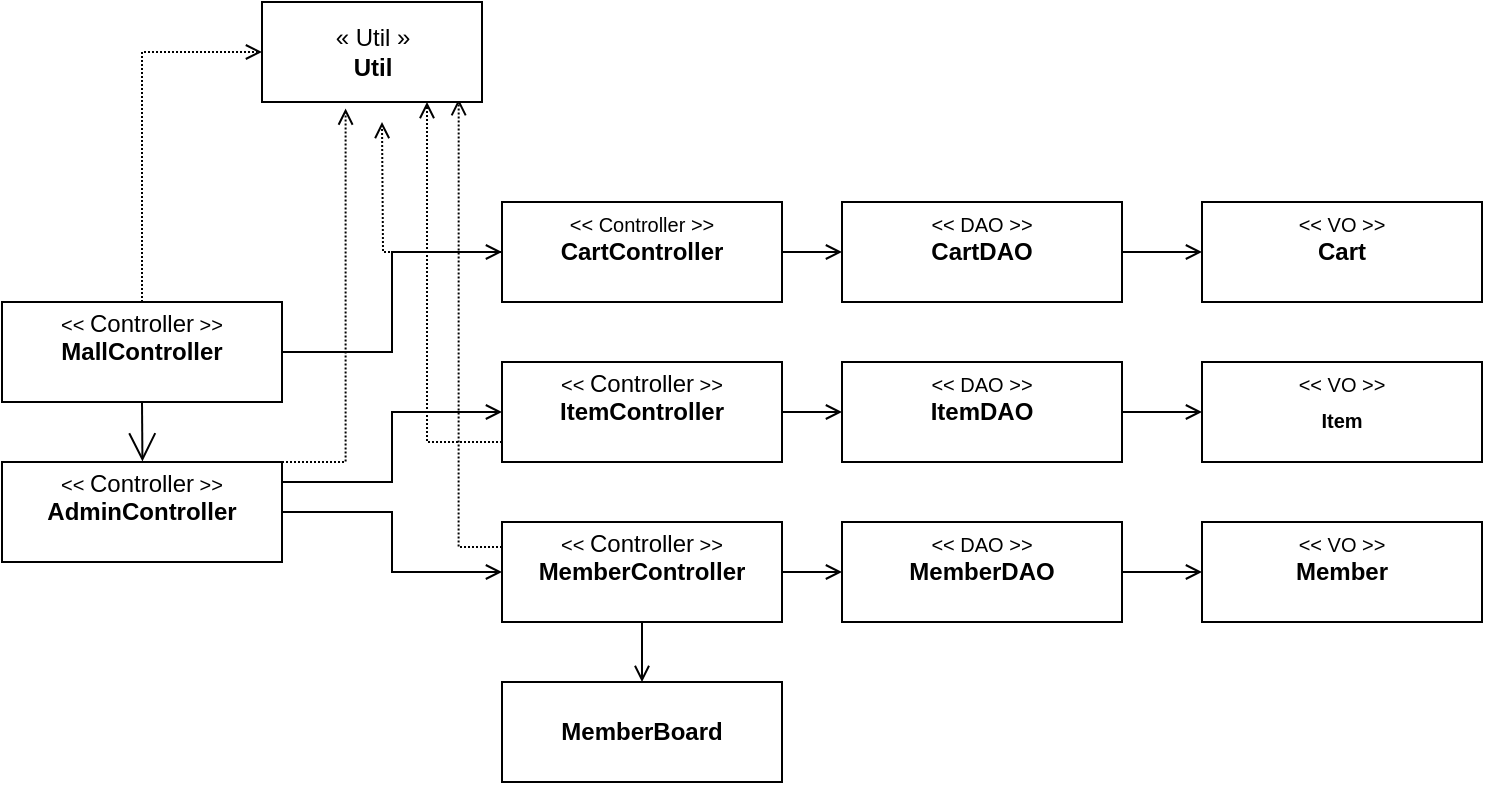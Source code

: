 <mxfile version="20.8.10" type="device"><diagram id="C5RBs43oDa-KdzZeNtuy" name="Page-1"><mxGraphModel dx="2607" dy="1905" grid="1" gridSize="10" guides="1" tooltips="1" connect="1" arrows="1" fold="1" page="1" pageScale="1" pageWidth="827" pageHeight="1169" math="0" shadow="0"><root><mxCell id="WIyWlLk6GJQsqaUBKTNV-0"/><mxCell id="WIyWlLk6GJQsqaUBKTNV-1" parent="WIyWlLk6GJQsqaUBKTNV-0"/><mxCell id="qFw5Ja5IcPxQeCsPJzzR-41" value="" style="edgeStyle=orthogonalEdgeStyle;rounded=0;orthogonalLoop=1;jettySize=auto;html=1;endArrow=open;endFill=0;" edge="1" parent="WIyWlLk6GJQsqaUBKTNV-1" source="qFw5Ja5IcPxQeCsPJzzR-2" target="qFw5Ja5IcPxQeCsPJzzR-4"><mxGeometry relative="1" as="geometry"/></mxCell><mxCell id="qFw5Ja5IcPxQeCsPJzzR-2" value="&lt;p style=&quot;margin:0px;margin-top:4px;text-align:center;&quot;&gt;&lt;span style=&quot;font-size: 10px;&quot;&gt;&amp;lt;&amp;lt; DAO&lt;/span&gt;&lt;span style=&quot;font-size: 10px;&quot;&gt;&amp;nbsp;&lt;/span&gt;&lt;span style=&quot;font-size: 10px;&quot;&gt;&amp;gt;&amp;gt;&lt;/span&gt;&lt;br&gt;&lt;b&gt;CartDAO&lt;/b&gt;&lt;/p&gt;&lt;p style=&quot;margin:0px;margin-left:4px;&quot;&gt;&lt;br&gt;&lt;/p&gt;" style="verticalAlign=top;align=left;overflow=fill;fontSize=12;fontFamily=Helvetica;html=1;" vertex="1" parent="WIyWlLk6GJQsqaUBKTNV-1"><mxGeometry x="-470" y="-600" width="140" height="50" as="geometry"/></mxCell><mxCell id="qFw5Ja5IcPxQeCsPJzzR-4" value="&lt;p style=&quot;margin:0px;margin-top:4px;text-align:center;&quot;&gt;&lt;span style=&quot;font-size: 10px;&quot;&gt;&amp;lt;&amp;lt; VO&lt;/span&gt;&lt;span style=&quot;font-size: 10px;&quot;&gt;&amp;nbsp;&lt;/span&gt;&lt;span style=&quot;font-size: 10px;&quot;&gt;&amp;gt;&amp;gt;&lt;/span&gt;&lt;br&gt;&lt;b&gt;Cart&lt;/b&gt;&lt;/p&gt;&lt;p style=&quot;margin:0px;margin-left:4px;&quot;&gt;&lt;br&gt;&lt;/p&gt;" style="verticalAlign=top;align=left;overflow=fill;fontSize=12;fontFamily=Helvetica;html=1;" vertex="1" parent="WIyWlLk6GJQsqaUBKTNV-1"><mxGeometry x="-290" y="-600" width="140" height="50" as="geometry"/></mxCell><mxCell id="qFw5Ja5IcPxQeCsPJzzR-40" style="edgeStyle=orthogonalEdgeStyle;rounded=0;orthogonalLoop=1;jettySize=auto;html=1;entryX=0;entryY=0.5;entryDx=0;entryDy=0;endArrow=open;endFill=0;" edge="1" parent="WIyWlLk6GJQsqaUBKTNV-1" source="qFw5Ja5IcPxQeCsPJzzR-5" target="qFw5Ja5IcPxQeCsPJzzR-7"><mxGeometry relative="1" as="geometry"/></mxCell><mxCell id="qFw5Ja5IcPxQeCsPJzzR-5" value="&lt;p style=&quot;margin:0px;margin-top:4px;text-align:center;&quot;&gt;&lt;span style=&quot;font-size: 10px;&quot;&gt;&amp;lt;&amp;lt; DAO&lt;/span&gt;&lt;span style=&quot;font-size: 10px;&quot;&gt;&amp;nbsp;&lt;/span&gt;&lt;span style=&quot;font-size: 10px;&quot;&gt;&amp;gt;&amp;gt;&lt;/span&gt;&lt;br&gt;&lt;b&gt;ItemDAO&lt;/b&gt;&lt;/p&gt;&lt;p style=&quot;margin:0px;margin-left:4px;&quot;&gt;&lt;br&gt;&lt;/p&gt;" style="verticalAlign=top;align=left;overflow=fill;fontSize=12;fontFamily=Helvetica;html=1;" vertex="1" parent="WIyWlLk6GJQsqaUBKTNV-1"><mxGeometry x="-470" y="-520" width="140" height="50" as="geometry"/></mxCell><mxCell id="qFw5Ja5IcPxQeCsPJzzR-7" value="&lt;p style=&quot;margin:0px;margin-top:4px;text-align:center;&quot;&gt;&lt;span style=&quot;font-size: 10px;&quot;&gt;&amp;lt;&amp;lt; VO&lt;/span&gt;&lt;span style=&quot;font-size: 10px;&quot;&gt;&amp;nbsp;&lt;/span&gt;&lt;span style=&quot;font-size: 10px;&quot;&gt;&amp;gt;&amp;gt;&lt;/span&gt;&lt;br&gt;&lt;/p&gt;&lt;p style=&quot;margin:0px;margin-top:4px;text-align:center;&quot;&gt;&lt;span style=&quot;font-size: 10px;&quot;&gt;&lt;b&gt;Item&lt;/b&gt;&lt;/span&gt;&lt;/p&gt;" style="verticalAlign=top;align=left;overflow=fill;fontSize=12;fontFamily=Helvetica;html=1;" vertex="1" parent="WIyWlLk6GJQsqaUBKTNV-1"><mxGeometry x="-290" y="-520" width="140" height="50" as="geometry"/></mxCell><mxCell id="qFw5Ja5IcPxQeCsPJzzR-39" style="edgeStyle=orthogonalEdgeStyle;rounded=0;orthogonalLoop=1;jettySize=auto;html=1;entryX=0;entryY=0.5;entryDx=0;entryDy=0;endArrow=open;endFill=0;" edge="1" parent="WIyWlLk6GJQsqaUBKTNV-1" source="qFw5Ja5IcPxQeCsPJzzR-8" target="qFw5Ja5IcPxQeCsPJzzR-10"><mxGeometry relative="1" as="geometry"/></mxCell><mxCell id="qFw5Ja5IcPxQeCsPJzzR-8" value="&lt;p style=&quot;margin:0px;margin-top:4px;text-align:center;&quot;&gt;&lt;span style=&quot;font-size: 10px;&quot;&gt;&amp;lt;&amp;lt; DAO&lt;/span&gt;&lt;span style=&quot;font-size: 10px;&quot;&gt;&amp;nbsp;&lt;/span&gt;&lt;span style=&quot;font-size: 10px;&quot;&gt;&amp;gt;&amp;gt;&lt;/span&gt;&lt;br&gt;&lt;b&gt;MemberDAO&lt;/b&gt;&lt;/p&gt;&lt;p style=&quot;margin:0px;margin-left:4px;&quot;&gt;&lt;br&gt;&lt;/p&gt;" style="verticalAlign=top;align=left;overflow=fill;fontSize=12;fontFamily=Helvetica;html=1;" vertex="1" parent="WIyWlLk6GJQsqaUBKTNV-1"><mxGeometry x="-470" y="-440" width="140" height="50" as="geometry"/></mxCell><mxCell id="qFw5Ja5IcPxQeCsPJzzR-10" value="&lt;p style=&quot;margin:0px;margin-top:4px;text-align:center;&quot;&gt;&lt;span style=&quot;font-size: 10px;&quot;&gt;&amp;lt;&amp;lt; VO&lt;/span&gt;&lt;span style=&quot;font-size: 10px;&quot;&gt;&amp;nbsp;&lt;/span&gt;&lt;span style=&quot;font-size: 10px;&quot;&gt;&amp;gt;&amp;gt;&lt;/span&gt;&lt;br&gt;&lt;b&gt;Member&lt;/b&gt;&lt;/p&gt;&lt;p style=&quot;margin:0px;margin-left:4px;&quot;&gt;&lt;br&gt;&lt;/p&gt;" style="verticalAlign=top;align=left;overflow=fill;fontSize=12;fontFamily=Helvetica;html=1;" vertex="1" parent="WIyWlLk6GJQsqaUBKTNV-1"><mxGeometry x="-290" y="-440" width="140" height="50" as="geometry"/></mxCell><mxCell id="qFw5Ja5IcPxQeCsPJzzR-42" value="" style="edgeStyle=orthogonalEdgeStyle;rounded=0;orthogonalLoop=1;jettySize=auto;html=1;endArrow=open;endFill=0;" edge="1" parent="WIyWlLk6GJQsqaUBKTNV-1" source="qFw5Ja5IcPxQeCsPJzzR-16" target="qFw5Ja5IcPxQeCsPJzzR-2"><mxGeometry relative="1" as="geometry"/></mxCell><mxCell id="qFw5Ja5IcPxQeCsPJzzR-56" style="edgeStyle=orthogonalEdgeStyle;rounded=0;orthogonalLoop=1;jettySize=auto;html=1;dashed=1;dashPattern=1 1;endArrow=open;endFill=0;" edge="1" parent="WIyWlLk6GJQsqaUBKTNV-1" source="qFw5Ja5IcPxQeCsPJzzR-16"><mxGeometry relative="1" as="geometry"><mxPoint x="-700" y="-640" as="targetPoint"/></mxGeometry></mxCell><mxCell id="qFw5Ja5IcPxQeCsPJzzR-16" value="&lt;p style=&quot;margin:0px;margin-top:4px;text-align:center;&quot;&gt;&lt;span style=&quot;font-size: 10px;&quot;&gt;&amp;lt;&amp;lt; Controller&lt;/span&gt;&lt;span style=&quot;font-size: 10px;&quot;&gt;&amp;nbsp;&lt;/span&gt;&lt;span style=&quot;font-size: 10px;&quot;&gt;&amp;gt;&amp;gt;&lt;/span&gt;&lt;br&gt;&lt;b&gt;CartController&lt;/b&gt;&lt;/p&gt;" style="verticalAlign=top;align=left;overflow=fill;fontSize=12;fontFamily=Helvetica;html=1;" vertex="1" parent="WIyWlLk6GJQsqaUBKTNV-1"><mxGeometry x="-640" y="-600" width="140" height="50" as="geometry"/></mxCell><mxCell id="qFw5Ja5IcPxQeCsPJzzR-43" value="" style="edgeStyle=orthogonalEdgeStyle;rounded=0;orthogonalLoop=1;jettySize=auto;html=1;endArrow=open;endFill=0;" edge="1" parent="WIyWlLk6GJQsqaUBKTNV-1" source="qFw5Ja5IcPxQeCsPJzzR-17" target="qFw5Ja5IcPxQeCsPJzzR-5"><mxGeometry relative="1" as="geometry"/></mxCell><mxCell id="qFw5Ja5IcPxQeCsPJzzR-50" style="edgeStyle=orthogonalEdgeStyle;rounded=0;orthogonalLoop=1;jettySize=auto;html=1;entryX=0.75;entryY=1;entryDx=0;entryDy=0;dashed=1;dashPattern=1 1;endArrow=open;endFill=0;" edge="1" parent="WIyWlLk6GJQsqaUBKTNV-1" source="qFw5Ja5IcPxQeCsPJzzR-17" target="qFw5Ja5IcPxQeCsPJzzR-48"><mxGeometry relative="1" as="geometry"><Array as="points"><mxPoint x="-677" y="-480"/></Array></mxGeometry></mxCell><mxCell id="qFw5Ja5IcPxQeCsPJzzR-17" value="&lt;p style=&quot;margin:0px;margin-top:4px;text-align:center;&quot;&gt;&lt;span style=&quot;font-size: 10px;&quot;&gt;&amp;lt;&amp;lt;&amp;nbsp;&lt;/span&gt;Controller&lt;span style=&quot;font-size: 10px;&quot;&gt;&amp;nbsp;&lt;/span&gt;&lt;span style=&quot;font-size: 10px;&quot;&gt;&amp;gt;&amp;gt;&lt;/span&gt;&lt;br&gt;&lt;b&gt;ItemController&lt;/b&gt;&lt;/p&gt;&lt;p style=&quot;margin:0px;margin-left:4px;&quot;&gt;&lt;br&gt;&lt;/p&gt;" style="verticalAlign=top;align=left;overflow=fill;fontSize=12;fontFamily=Helvetica;html=1;" vertex="1" parent="WIyWlLk6GJQsqaUBKTNV-1"><mxGeometry x="-640" y="-520" width="140" height="50" as="geometry"/></mxCell><mxCell id="qFw5Ja5IcPxQeCsPJzzR-44" value="" style="edgeStyle=orthogonalEdgeStyle;rounded=0;orthogonalLoop=1;jettySize=auto;html=1;endArrow=open;endFill=0;" edge="1" parent="WIyWlLk6GJQsqaUBKTNV-1" source="qFw5Ja5IcPxQeCsPJzzR-18" target="qFw5Ja5IcPxQeCsPJzzR-8"><mxGeometry relative="1" as="geometry"/></mxCell><mxCell id="qFw5Ja5IcPxQeCsPJzzR-51" style="edgeStyle=orthogonalEdgeStyle;rounded=0;orthogonalLoop=1;jettySize=auto;html=1;exitX=0;exitY=0.25;exitDx=0;exitDy=0;entryX=0.894;entryY=0.971;entryDx=0;entryDy=0;entryPerimeter=0;dashed=1;dashPattern=1 1;endArrow=open;endFill=0;" edge="1" parent="WIyWlLk6GJQsqaUBKTNV-1" source="qFw5Ja5IcPxQeCsPJzzR-18" target="qFw5Ja5IcPxQeCsPJzzR-48"><mxGeometry relative="1" as="geometry"/></mxCell><mxCell id="qFw5Ja5IcPxQeCsPJzzR-57" value="" style="edgeStyle=orthogonalEdgeStyle;rounded=0;orthogonalLoop=1;jettySize=auto;html=1;endArrow=open;endFill=0;" edge="1" parent="WIyWlLk6GJQsqaUBKTNV-1" source="qFw5Ja5IcPxQeCsPJzzR-18" target="qFw5Ja5IcPxQeCsPJzzR-19"><mxGeometry relative="1" as="geometry"/></mxCell><mxCell id="qFw5Ja5IcPxQeCsPJzzR-18" value="&lt;p style=&quot;margin:0px;margin-top:4px;text-align:center;&quot;&gt;&lt;span style=&quot;font-size: 10px;&quot;&gt;&amp;lt;&amp;lt;&amp;nbsp;&lt;/span&gt;Controller&lt;span style=&quot;font-size: 10px;&quot;&gt;&amp;nbsp;&lt;/span&gt;&lt;span style=&quot;font-size: 10px;&quot;&gt;&amp;gt;&amp;gt;&lt;/span&gt;&lt;br&gt;&lt;b&gt;MemberController&lt;/b&gt;&lt;/p&gt;&lt;p style=&quot;margin:0px;margin-left:4px;&quot;&gt;&lt;br&gt;&lt;/p&gt;" style="verticalAlign=top;align=left;overflow=fill;fontSize=12;fontFamily=Helvetica;html=1;" vertex="1" parent="WIyWlLk6GJQsqaUBKTNV-1"><mxGeometry x="-640" y="-440" width="140" height="50" as="geometry"/></mxCell><mxCell id="qFw5Ja5IcPxQeCsPJzzR-19" value="&lt;p style=&quot;margin:0px;margin-top:4px;text-align:center;&quot;&gt;&lt;br&gt;&lt;b&gt;MemberBoard&lt;/b&gt;&lt;/p&gt;&lt;p style=&quot;margin:0px;margin-left:4px;&quot;&gt;&lt;br&gt;&lt;/p&gt;" style="verticalAlign=top;align=left;overflow=fill;fontSize=12;fontFamily=Helvetica;html=1;" vertex="1" parent="WIyWlLk6GJQsqaUBKTNV-1"><mxGeometry x="-640" y="-360" width="140" height="50" as="geometry"/></mxCell><mxCell id="qFw5Ja5IcPxQeCsPJzzR-45" value="" style="edgeStyle=orthogonalEdgeStyle;rounded=0;orthogonalLoop=1;jettySize=auto;html=1;endArrow=open;endFill=0;" edge="1" parent="WIyWlLk6GJQsqaUBKTNV-1" source="qFw5Ja5IcPxQeCsPJzzR-23" target="qFw5Ja5IcPxQeCsPJzzR-18"><mxGeometry relative="1" as="geometry"/></mxCell><mxCell id="qFw5Ja5IcPxQeCsPJzzR-46" style="edgeStyle=orthogonalEdgeStyle;rounded=0;orthogonalLoop=1;jettySize=auto;html=1;entryX=0;entryY=0.5;entryDx=0;entryDy=0;endArrow=open;endFill=0;" edge="1" parent="WIyWlLk6GJQsqaUBKTNV-1" source="qFw5Ja5IcPxQeCsPJzzR-23" target="qFw5Ja5IcPxQeCsPJzzR-17"><mxGeometry relative="1" as="geometry"><Array as="points"><mxPoint x="-695" y="-460"/><mxPoint x="-695" y="-495"/></Array></mxGeometry></mxCell><mxCell id="qFw5Ja5IcPxQeCsPJzzR-55" style="edgeStyle=orthogonalEdgeStyle;rounded=0;orthogonalLoop=1;jettySize=auto;html=1;dashed=1;dashPattern=1 1;endArrow=open;endFill=0;entryX=0.38;entryY=1.065;entryDx=0;entryDy=0;entryPerimeter=0;" edge="1" parent="WIyWlLk6GJQsqaUBKTNV-1" source="qFw5Ja5IcPxQeCsPJzzR-23" target="qFw5Ja5IcPxQeCsPJzzR-48"><mxGeometry relative="1" as="geometry"><mxPoint x="-720" y="-640" as="targetPoint"/><Array as="points"><mxPoint x="-718" y="-470"/></Array></mxGeometry></mxCell><mxCell id="qFw5Ja5IcPxQeCsPJzzR-23" value="&lt;p style=&quot;margin:0px;margin-top:4px;text-align:center;&quot;&gt;&lt;span style=&quot;font-size: 10px;&quot;&gt;&amp;lt;&amp;lt;&amp;nbsp;&lt;/span&gt;Controller&lt;span style=&quot;font-size: 10px;&quot;&gt;&amp;nbsp;&lt;/span&gt;&lt;span style=&quot;font-size: 10px;&quot;&gt;&amp;gt;&amp;gt;&lt;/span&gt;&lt;br&gt;&lt;b&gt;AdminController&lt;/b&gt;&lt;/p&gt;&lt;p style=&quot;margin:0px;margin-left:4px;&quot;&gt;&lt;br&gt;&lt;/p&gt;" style="verticalAlign=top;align=left;overflow=fill;fontSize=12;fontFamily=Helvetica;html=1;" vertex="1" parent="WIyWlLk6GJQsqaUBKTNV-1"><mxGeometry x="-890" y="-470" width="140" height="50" as="geometry"/></mxCell><mxCell id="qFw5Ja5IcPxQeCsPJzzR-47" style="edgeStyle=orthogonalEdgeStyle;rounded=0;orthogonalLoop=1;jettySize=auto;html=1;entryX=0;entryY=0.5;entryDx=0;entryDy=0;endArrow=open;endFill=0;" edge="1" parent="WIyWlLk6GJQsqaUBKTNV-1" source="qFw5Ja5IcPxQeCsPJzzR-24" target="qFw5Ja5IcPxQeCsPJzzR-16"><mxGeometry relative="1" as="geometry"/></mxCell><mxCell id="qFw5Ja5IcPxQeCsPJzzR-52" style="edgeStyle=orthogonalEdgeStyle;rounded=0;orthogonalLoop=1;jettySize=auto;html=1;entryX=0;entryY=0.5;entryDx=0;entryDy=0;dashed=1;dashPattern=1 1;endArrow=open;endFill=0;" edge="1" parent="WIyWlLk6GJQsqaUBKTNV-1" source="qFw5Ja5IcPxQeCsPJzzR-24" target="qFw5Ja5IcPxQeCsPJzzR-48"><mxGeometry relative="1" as="geometry"/></mxCell><mxCell id="qFw5Ja5IcPxQeCsPJzzR-24" value="&lt;p style=&quot;margin:0px;margin-top:4px;text-align:center;&quot;&gt;&lt;span style=&quot;font-size: 10px;&quot;&gt;&amp;lt;&amp;lt;&amp;nbsp;&lt;/span&gt;Controller&lt;span style=&quot;font-size: 10px;&quot;&gt;&amp;nbsp;&lt;/span&gt;&lt;span style=&quot;font-size: 10px;&quot;&gt;&amp;gt;&amp;gt;&lt;/span&gt;&lt;br&gt;&lt;b&gt;MallController&lt;/b&gt;&lt;/p&gt;&lt;p style=&quot;margin:0px;margin-left:4px;&quot;&gt;&lt;br&gt;&lt;/p&gt;" style="verticalAlign=top;align=left;overflow=fill;fontSize=12;fontFamily=Helvetica;html=1;" vertex="1" parent="WIyWlLk6GJQsqaUBKTNV-1"><mxGeometry x="-890" y="-550" width="140" height="50" as="geometry"/></mxCell><mxCell id="qFw5Ja5IcPxQeCsPJzzR-33" value="" style="endArrow=open;endFill=1;endSize=12;html=1;rounded=0;entryX=0.673;entryY=-0.006;entryDx=0;entryDy=0;entryPerimeter=0;" edge="1" parent="WIyWlLk6GJQsqaUBKTNV-1"><mxGeometry width="160" relative="1" as="geometry"><mxPoint x="-820" y="-500" as="sourcePoint"/><mxPoint x="-819.78" y="-470.3" as="targetPoint"/><Array as="points"/></mxGeometry></mxCell><mxCell id="qFw5Ja5IcPxQeCsPJzzR-48" value="« Util »&lt;br&gt;&lt;b&gt;Util&lt;/b&gt;" style="html=1;" vertex="1" parent="WIyWlLk6GJQsqaUBKTNV-1"><mxGeometry x="-760" y="-700" width="110" height="50" as="geometry"/></mxCell></root></mxGraphModel></diagram></mxfile>
